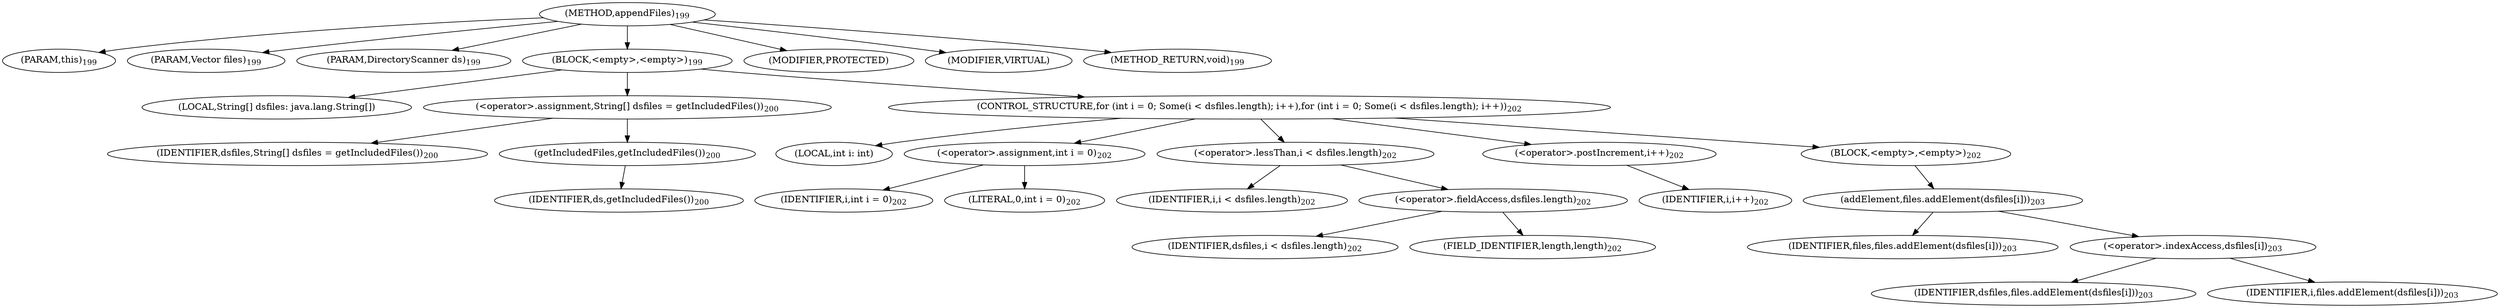 digraph "appendFiles" {  
"386" [label = <(METHOD,appendFiles)<SUB>199</SUB>> ]
"387" [label = <(PARAM,this)<SUB>199</SUB>> ]
"388" [label = <(PARAM,Vector files)<SUB>199</SUB>> ]
"389" [label = <(PARAM,DirectoryScanner ds)<SUB>199</SUB>> ]
"390" [label = <(BLOCK,&lt;empty&gt;,&lt;empty&gt;)<SUB>199</SUB>> ]
"391" [label = <(LOCAL,String[] dsfiles: java.lang.String[])> ]
"392" [label = <(&lt;operator&gt;.assignment,String[] dsfiles = getIncludedFiles())<SUB>200</SUB>> ]
"393" [label = <(IDENTIFIER,dsfiles,String[] dsfiles = getIncludedFiles())<SUB>200</SUB>> ]
"394" [label = <(getIncludedFiles,getIncludedFiles())<SUB>200</SUB>> ]
"395" [label = <(IDENTIFIER,ds,getIncludedFiles())<SUB>200</SUB>> ]
"396" [label = <(CONTROL_STRUCTURE,for (int i = 0; Some(i &lt; dsfiles.length); i++),for (int i = 0; Some(i &lt; dsfiles.length); i++))<SUB>202</SUB>> ]
"397" [label = <(LOCAL,int i: int)> ]
"398" [label = <(&lt;operator&gt;.assignment,int i = 0)<SUB>202</SUB>> ]
"399" [label = <(IDENTIFIER,i,int i = 0)<SUB>202</SUB>> ]
"400" [label = <(LITERAL,0,int i = 0)<SUB>202</SUB>> ]
"401" [label = <(&lt;operator&gt;.lessThan,i &lt; dsfiles.length)<SUB>202</SUB>> ]
"402" [label = <(IDENTIFIER,i,i &lt; dsfiles.length)<SUB>202</SUB>> ]
"403" [label = <(&lt;operator&gt;.fieldAccess,dsfiles.length)<SUB>202</SUB>> ]
"404" [label = <(IDENTIFIER,dsfiles,i &lt; dsfiles.length)<SUB>202</SUB>> ]
"405" [label = <(FIELD_IDENTIFIER,length,length)<SUB>202</SUB>> ]
"406" [label = <(&lt;operator&gt;.postIncrement,i++)<SUB>202</SUB>> ]
"407" [label = <(IDENTIFIER,i,i++)<SUB>202</SUB>> ]
"408" [label = <(BLOCK,&lt;empty&gt;,&lt;empty&gt;)<SUB>202</SUB>> ]
"409" [label = <(addElement,files.addElement(dsfiles[i]))<SUB>203</SUB>> ]
"410" [label = <(IDENTIFIER,files,files.addElement(dsfiles[i]))<SUB>203</SUB>> ]
"411" [label = <(&lt;operator&gt;.indexAccess,dsfiles[i])<SUB>203</SUB>> ]
"412" [label = <(IDENTIFIER,dsfiles,files.addElement(dsfiles[i]))<SUB>203</SUB>> ]
"413" [label = <(IDENTIFIER,i,files.addElement(dsfiles[i]))<SUB>203</SUB>> ]
"414" [label = <(MODIFIER,PROTECTED)> ]
"415" [label = <(MODIFIER,VIRTUAL)> ]
"416" [label = <(METHOD_RETURN,void)<SUB>199</SUB>> ]
  "386" -> "387" 
  "386" -> "388" 
  "386" -> "389" 
  "386" -> "390" 
  "386" -> "414" 
  "386" -> "415" 
  "386" -> "416" 
  "390" -> "391" 
  "390" -> "392" 
  "390" -> "396" 
  "392" -> "393" 
  "392" -> "394" 
  "394" -> "395" 
  "396" -> "397" 
  "396" -> "398" 
  "396" -> "401" 
  "396" -> "406" 
  "396" -> "408" 
  "398" -> "399" 
  "398" -> "400" 
  "401" -> "402" 
  "401" -> "403" 
  "403" -> "404" 
  "403" -> "405" 
  "406" -> "407" 
  "408" -> "409" 
  "409" -> "410" 
  "409" -> "411" 
  "411" -> "412" 
  "411" -> "413" 
}
